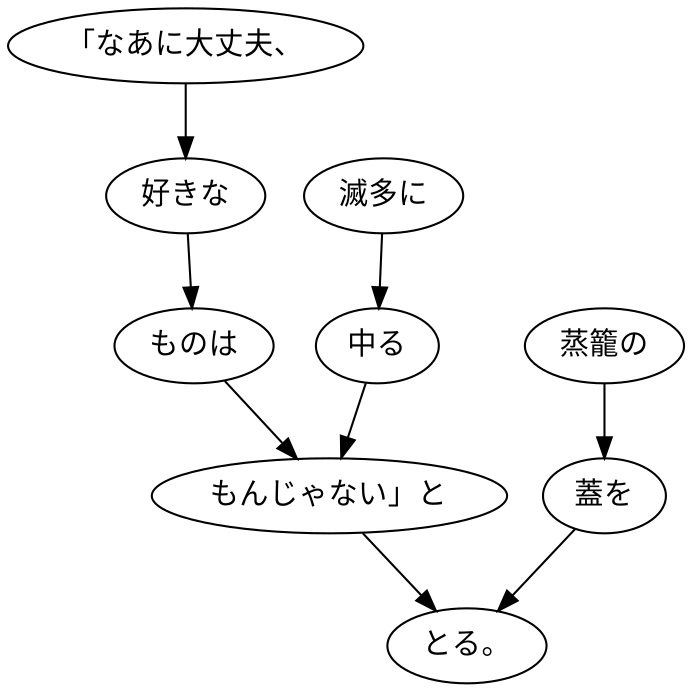 digraph graph3512 {
	node0 [label="「なあに大丈夫、"];
	node1 [label="好きな"];
	node2 [label="ものは"];
	node3 [label="滅多に"];
	node4 [label="中る"];
	node5 [label="もんじゃない」と"];
	node6 [label="蒸籠の"];
	node7 [label="蓋を"];
	node8 [label="とる。"];
	node0 -> node1;
	node1 -> node2;
	node2 -> node5;
	node3 -> node4;
	node4 -> node5;
	node5 -> node8;
	node6 -> node7;
	node7 -> node8;
}
